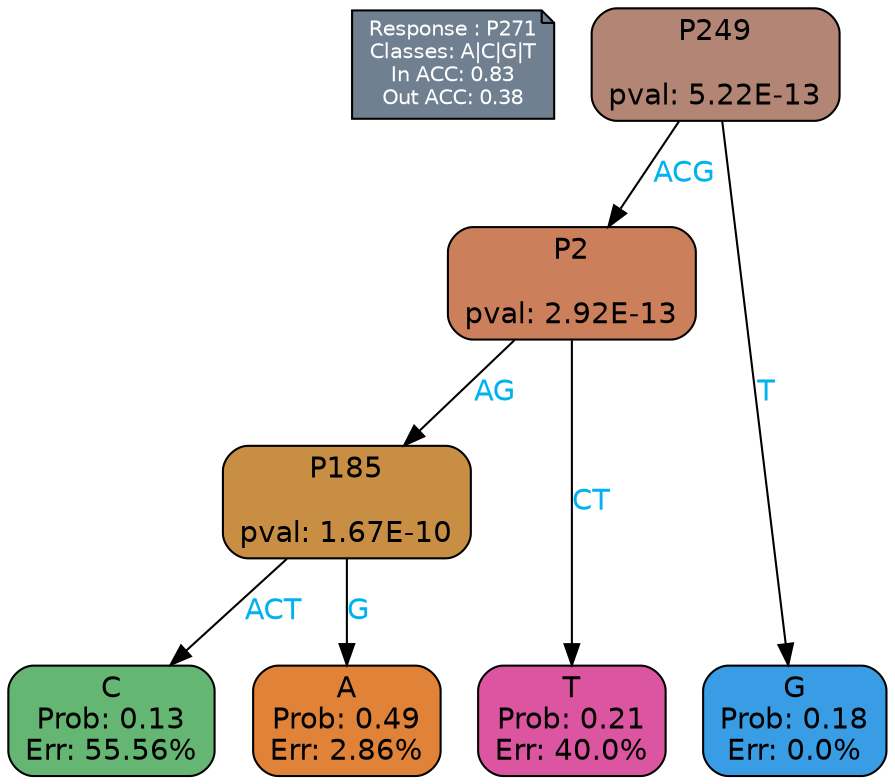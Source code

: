 digraph Tree {
node [shape=box, style="filled, rounded", color="black", fontname=helvetica] ;
graph [ranksep=equally, splines=polylines, bgcolor=transparent, dpi=600] ;
edge [fontname=helvetica] ;
LEGEND [label="Response : P271
Classes: A|C|G|T
In ACC: 0.83
Out ACC: 0.38
",shape=note,align=left,style=filled,fillcolor="slategray",fontcolor="white",fontsize=10];1 [label="P249

pval: 5.22E-13", fillcolor="#b28574"] ;
2 [label="P2

pval: 2.92E-13", fillcolor="#cc7f5b"] ;
3 [label="P185

pval: 1.67E-10", fillcolor="#c78e44"] ;
4 [label="C
Prob: 0.13
Err: 55.56%", fillcolor="#65b672"] ;
5 [label="A
Prob: 0.49
Err: 2.86%", fillcolor="#e08339"] ;
6 [label="T
Prob: 0.21
Err: 40.0%", fillcolor="#dc55a0"] ;
7 [label="G
Prob: 0.18
Err: 0.0%", fillcolor="#399de5"] ;
1 -> 2 [label="ACG",fontcolor=deepskyblue2] ;
1 -> 7 [label="T",fontcolor=deepskyblue2] ;
2 -> 3 [label="AG",fontcolor=deepskyblue2] ;
2 -> 6 [label="CT",fontcolor=deepskyblue2] ;
3 -> 4 [label="ACT",fontcolor=deepskyblue2] ;
3 -> 5 [label="G",fontcolor=deepskyblue2] ;
{rank = same; 4;5;6;7;}{rank = same; LEGEND;1;}}
